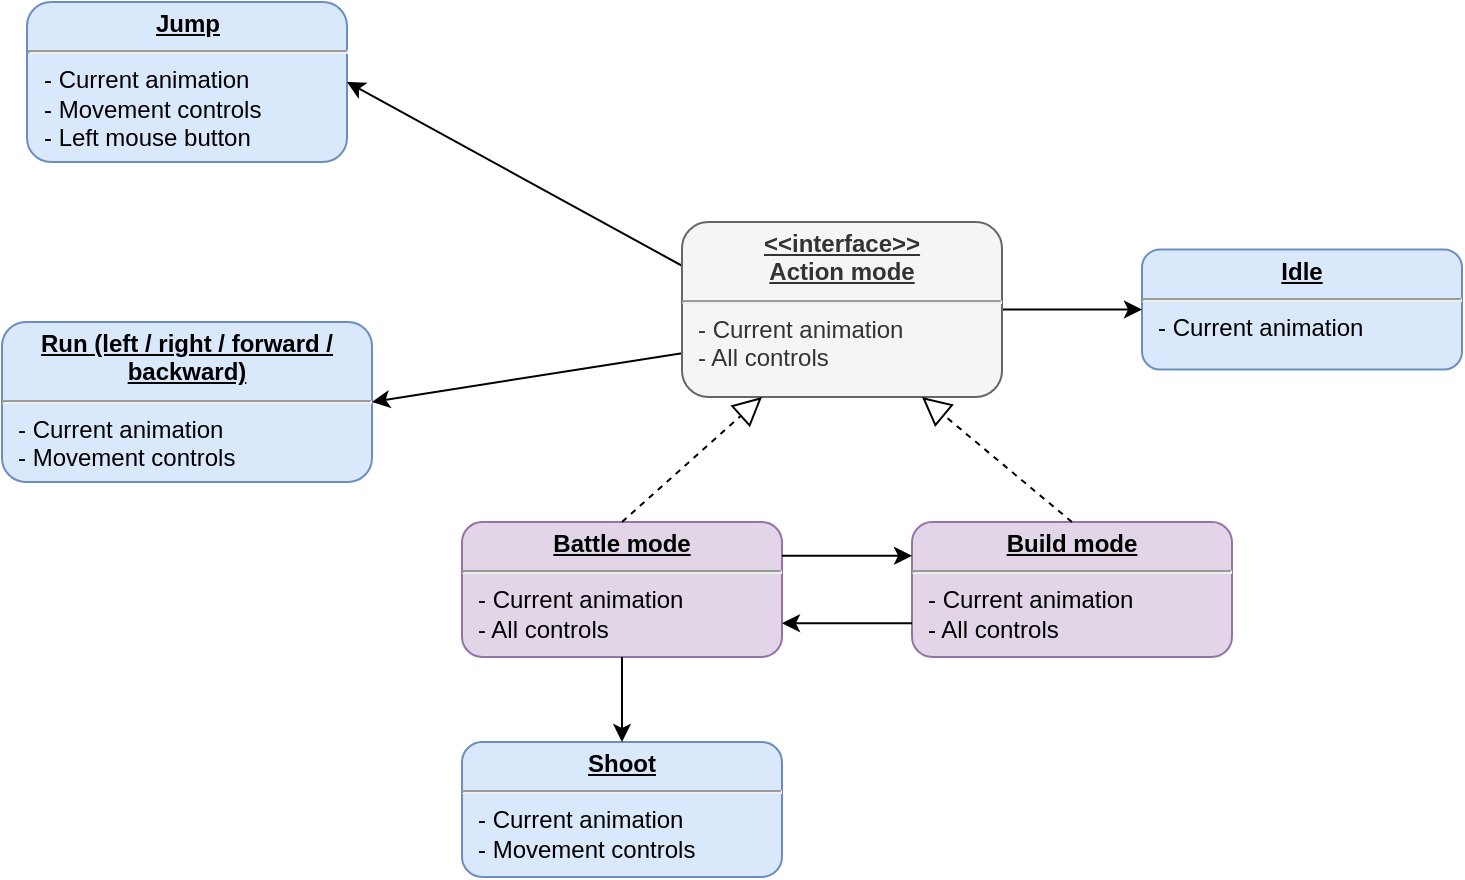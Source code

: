 <mxfile version="21.2.8" type="device">
  <diagram name="Page-1" id="5MRyM1B4O86g6Z81Auo5">
    <mxGraphModel dx="2600" dy="1048" grid="1" gridSize="10" guides="1" tooltips="1" connect="1" arrows="1" fold="1" page="1" pageScale="1" pageWidth="850" pageHeight="1100" math="0" shadow="0">
      <root>
        <mxCell id="0" />
        <mxCell id="1" parent="0" />
        <mxCell id="eRERa5Lsyu-r3MJ0AZSr-32" value="&lt;p style=&quot;margin:0px;margin-top:4px;text-align:center;text-decoration:underline;&quot;&gt;&lt;b&gt;Idle&lt;/b&gt;&lt;/p&gt;&lt;hr&gt;&lt;p style=&quot;margin:0px;margin-left:8px;&quot;&gt;- Current animation&lt;/p&gt;" style="verticalAlign=top;align=left;overflow=fill;fontSize=12;fontFamily=Helvetica;html=1;whiteSpace=wrap;fillColor=#dae8fc;strokeColor=#6c8ebf;rounded=1;" vertex="1" parent="1">
          <mxGeometry x="180" y="454.75" width="160" height="60" as="geometry" />
        </mxCell>
        <mxCell id="eRERa5Lsyu-r3MJ0AZSr-34" value="&lt;p style=&quot;margin:0px;margin-top:4px;text-align:center;text-decoration:underline;&quot;&gt;&lt;b&gt;Battle mode&lt;/b&gt;&lt;/p&gt;&lt;hr&gt;&lt;p style=&quot;margin:0px;margin-left:8px;&quot;&gt;- Current animation&lt;/p&gt;&lt;p style=&quot;margin:0px;margin-left:8px;&quot;&gt;- All controls&lt;/p&gt;" style="verticalAlign=top;align=left;overflow=fill;fontSize=12;fontFamily=Helvetica;html=1;whiteSpace=wrap;fillColor=#e1d5e7;strokeColor=#9673a6;rounded=1;" vertex="1" parent="1">
          <mxGeometry x="-160" y="591" width="160" height="67.5" as="geometry" />
        </mxCell>
        <mxCell id="eRERa5Lsyu-r3MJ0AZSr-35" value="&lt;p style=&quot;margin:0px;margin-top:4px;text-align:center;text-decoration:underline;&quot;&gt;&lt;b&gt;Build mode&lt;/b&gt;&lt;/p&gt;&lt;hr&gt;&lt;p style=&quot;margin:0px;margin-left:8px;&quot;&gt;- Current animation&lt;/p&gt;&lt;p style=&quot;margin:0px;margin-left:8px;&quot;&gt;- All controls&lt;/p&gt;" style="verticalAlign=top;align=left;overflow=fill;fontSize=12;fontFamily=Helvetica;html=1;whiteSpace=wrap;fillColor=#e1d5e7;strokeColor=#9673a6;rounded=1;" vertex="1" parent="1">
          <mxGeometry x="65" y="591" width="160" height="67.5" as="geometry" />
        </mxCell>
        <mxCell id="eRERa5Lsyu-r3MJ0AZSr-36" value="&lt;p style=&quot;margin:0px;margin-top:4px;text-align:center;text-decoration:underline;&quot;&gt;&lt;b&gt;Shoot&lt;/b&gt;&lt;/p&gt;&lt;hr&gt;&lt;p style=&quot;margin:0px;margin-left:8px;&quot;&gt;- Current animation&lt;/p&gt;&lt;p style=&quot;margin:0px;margin-left:8px;&quot;&gt;- Movement controls&lt;/p&gt;" style="verticalAlign=top;align=left;overflow=fill;fontSize=12;fontFamily=Helvetica;html=1;whiteSpace=wrap;fillColor=#dae8fc;strokeColor=#6c8ebf;rounded=1;" vertex="1" parent="1">
          <mxGeometry x="-160" y="701" width="160" height="67.5" as="geometry" />
        </mxCell>
        <mxCell id="eRERa5Lsyu-r3MJ0AZSr-37" value="" style="endArrow=classic;html=1;curved=1;exitX=1;exitY=0.25;exitDx=0;exitDy=0;entryX=0;entryY=0.25;entryDx=0;entryDy=0;" edge="1" parent="1" source="eRERa5Lsyu-r3MJ0AZSr-34" target="eRERa5Lsyu-r3MJ0AZSr-35">
          <mxGeometry width="50" height="50" relative="1" as="geometry">
            <mxPoint x="513" y="719" as="sourcePoint" />
            <mxPoint x="468" y="719" as="targetPoint" />
            <Array as="points" />
          </mxGeometry>
        </mxCell>
        <mxCell id="eRERa5Lsyu-r3MJ0AZSr-38" value="" style="endArrow=classic;html=1;curved=1;exitX=0;exitY=0.75;exitDx=0;exitDy=0;entryX=1;entryY=0.75;entryDx=0;entryDy=0;" edge="1" parent="1" source="eRERa5Lsyu-r3MJ0AZSr-35" target="eRERa5Lsyu-r3MJ0AZSr-34">
          <mxGeometry width="50" height="50" relative="1" as="geometry">
            <mxPoint x="10" y="618" as="sourcePoint" />
            <mxPoint x="75" y="618" as="targetPoint" />
            <Array as="points" />
          </mxGeometry>
        </mxCell>
        <mxCell id="eRERa5Lsyu-r3MJ0AZSr-39" value="&lt;p style=&quot;margin:0px;margin-top:4px;text-align:center;text-decoration:underline;&quot;&gt;&lt;b&gt;Run (left / right / forward / backward)&lt;/b&gt;&lt;/p&gt;&lt;hr&gt;&lt;p style=&quot;margin:0px;margin-left:8px;&quot;&gt;- Current animation&lt;/p&gt;&lt;p style=&quot;margin:0px;margin-left:8px;&quot;&gt;- Movement controls&lt;/p&gt;" style="verticalAlign=top;align=left;overflow=fill;fontSize=12;fontFamily=Helvetica;html=1;whiteSpace=wrap;fillColor=#dae8fc;strokeColor=#6c8ebf;rounded=1;" vertex="1" parent="1">
          <mxGeometry x="-390" y="491" width="185" height="80" as="geometry" />
        </mxCell>
        <mxCell id="eRERa5Lsyu-r3MJ0AZSr-40" value="" style="endArrow=classic;html=1;curved=1;exitX=0;exitY=0.75;exitDx=0;exitDy=0;entryX=1;entryY=0.5;entryDx=0;entryDy=0;" edge="1" parent="1" source="eRERa5Lsyu-r3MJ0AZSr-46" target="eRERa5Lsyu-r3MJ0AZSr-39">
          <mxGeometry width="50" height="50" relative="1" as="geometry">
            <mxPoint x="160" y="652" as="sourcePoint" />
            <mxPoint x="95" y="652" as="targetPoint" />
            <Array as="points" />
          </mxGeometry>
        </mxCell>
        <mxCell id="eRERa5Lsyu-r3MJ0AZSr-41" value="" style="endArrow=classic;html=1;curved=1;exitX=0.5;exitY=1;exitDx=0;exitDy=0;entryX=0.5;entryY=0;entryDx=0;entryDy=0;" edge="1" parent="1" source="eRERa5Lsyu-r3MJ0AZSr-34" target="eRERa5Lsyu-r3MJ0AZSr-36">
          <mxGeometry width="50" height="50" relative="1" as="geometry">
            <mxPoint x="240" y="669" as="sourcePoint" />
            <mxPoint x="240" y="731" as="targetPoint" />
            <Array as="points" />
          </mxGeometry>
        </mxCell>
        <mxCell id="eRERa5Lsyu-r3MJ0AZSr-42" value="" style="endArrow=classic;html=1;curved=1;exitX=1;exitY=0.5;exitDx=0;exitDy=0;entryX=0;entryY=0.5;entryDx=0;entryDy=0;" edge="1" parent="1" source="eRERa5Lsyu-r3MJ0AZSr-46" target="eRERa5Lsyu-r3MJ0AZSr-32">
          <mxGeometry width="50" height="50" relative="1" as="geometry">
            <mxPoint x="240" y="669" as="sourcePoint" />
            <mxPoint x="240" y="731" as="targetPoint" />
            <Array as="points" />
          </mxGeometry>
        </mxCell>
        <mxCell id="eRERa5Lsyu-r3MJ0AZSr-43" value="&lt;p style=&quot;margin:0px;margin-top:4px;text-align:center;text-decoration:underline;&quot;&gt;&lt;b&gt;Jump&lt;/b&gt;&lt;/p&gt;&lt;hr&gt;&lt;p style=&quot;margin:0px;margin-left:8px;&quot;&gt;- Current animation&lt;/p&gt;&lt;p style=&quot;margin:0px;margin-left:8px;&quot;&gt;- Movement controls&lt;/p&gt;&lt;p style=&quot;margin:0px;margin-left:8px;&quot;&gt;- Left mouse button&lt;/p&gt;" style="verticalAlign=top;align=left;overflow=fill;fontSize=12;fontFamily=Helvetica;html=1;whiteSpace=wrap;fillColor=#dae8fc;strokeColor=#6c8ebf;rounded=1;" vertex="1" parent="1">
          <mxGeometry x="-377.5" y="331" width="160" height="80" as="geometry" />
        </mxCell>
        <mxCell id="eRERa5Lsyu-r3MJ0AZSr-44" value="" style="endArrow=classic;html=1;curved=1;exitX=0;exitY=0.25;exitDx=0;exitDy=0;entryX=1;entryY=0.5;entryDx=0;entryDy=0;" edge="1" parent="1" source="eRERa5Lsyu-r3MJ0AZSr-46" target="eRERa5Lsyu-r3MJ0AZSr-43">
          <mxGeometry width="50" height="50" relative="1" as="geometry">
            <mxPoint x="200" y="669" as="sourcePoint" />
            <mxPoint x="99" y="741" as="targetPoint" />
            <Array as="points" />
          </mxGeometry>
        </mxCell>
        <mxCell id="eRERa5Lsyu-r3MJ0AZSr-46" value="&lt;p style=&quot;margin:0px;margin-top:4px;text-align:center;text-decoration:underline;&quot;&gt;&lt;b&gt;&amp;lt;&amp;lt;interface&amp;gt;&amp;gt;&lt;br&gt;Action mode&lt;/b&gt;&lt;/p&gt;&lt;hr&gt;&lt;p style=&quot;margin:0px;margin-left:8px;&quot;&gt;- Current animation&lt;/p&gt;&lt;p style=&quot;margin:0px;margin-left:8px;&quot;&gt;- All controls&lt;/p&gt;" style="verticalAlign=top;align=left;overflow=fill;fontSize=12;fontFamily=Helvetica;html=1;whiteSpace=wrap;fillColor=#f5f5f5;strokeColor=#666666;rounded=1;fontColor=#333333;" vertex="1" parent="1">
          <mxGeometry x="-50" y="441" width="160" height="87.5" as="geometry" />
        </mxCell>
        <mxCell id="eRERa5Lsyu-r3MJ0AZSr-49" value="" style="endArrow=block;dashed=1;endFill=0;endSize=12;html=1;rounded=0;entryX=0.25;entryY=1;entryDx=0;entryDy=0;exitX=0.5;exitY=0;exitDx=0;exitDy=0;" edge="1" parent="1" source="eRERa5Lsyu-r3MJ0AZSr-34" target="eRERa5Lsyu-r3MJ0AZSr-46">
          <mxGeometry width="160" relative="1" as="geometry">
            <mxPoint x="20" y="611" as="sourcePoint" />
            <mxPoint x="180" y="611" as="targetPoint" />
          </mxGeometry>
        </mxCell>
        <mxCell id="eRERa5Lsyu-r3MJ0AZSr-50" value="" style="endArrow=block;dashed=1;endFill=0;endSize=12;html=1;rounded=0;entryX=0.75;entryY=1;entryDx=0;entryDy=0;exitX=0.5;exitY=0;exitDx=0;exitDy=0;" edge="1" parent="1" source="eRERa5Lsyu-r3MJ0AZSr-35" target="eRERa5Lsyu-r3MJ0AZSr-46">
          <mxGeometry width="160" relative="1" as="geometry">
            <mxPoint x="-70" y="601" as="sourcePoint" />
            <mxPoint y="539" as="targetPoint" />
          </mxGeometry>
        </mxCell>
      </root>
    </mxGraphModel>
  </diagram>
</mxfile>
